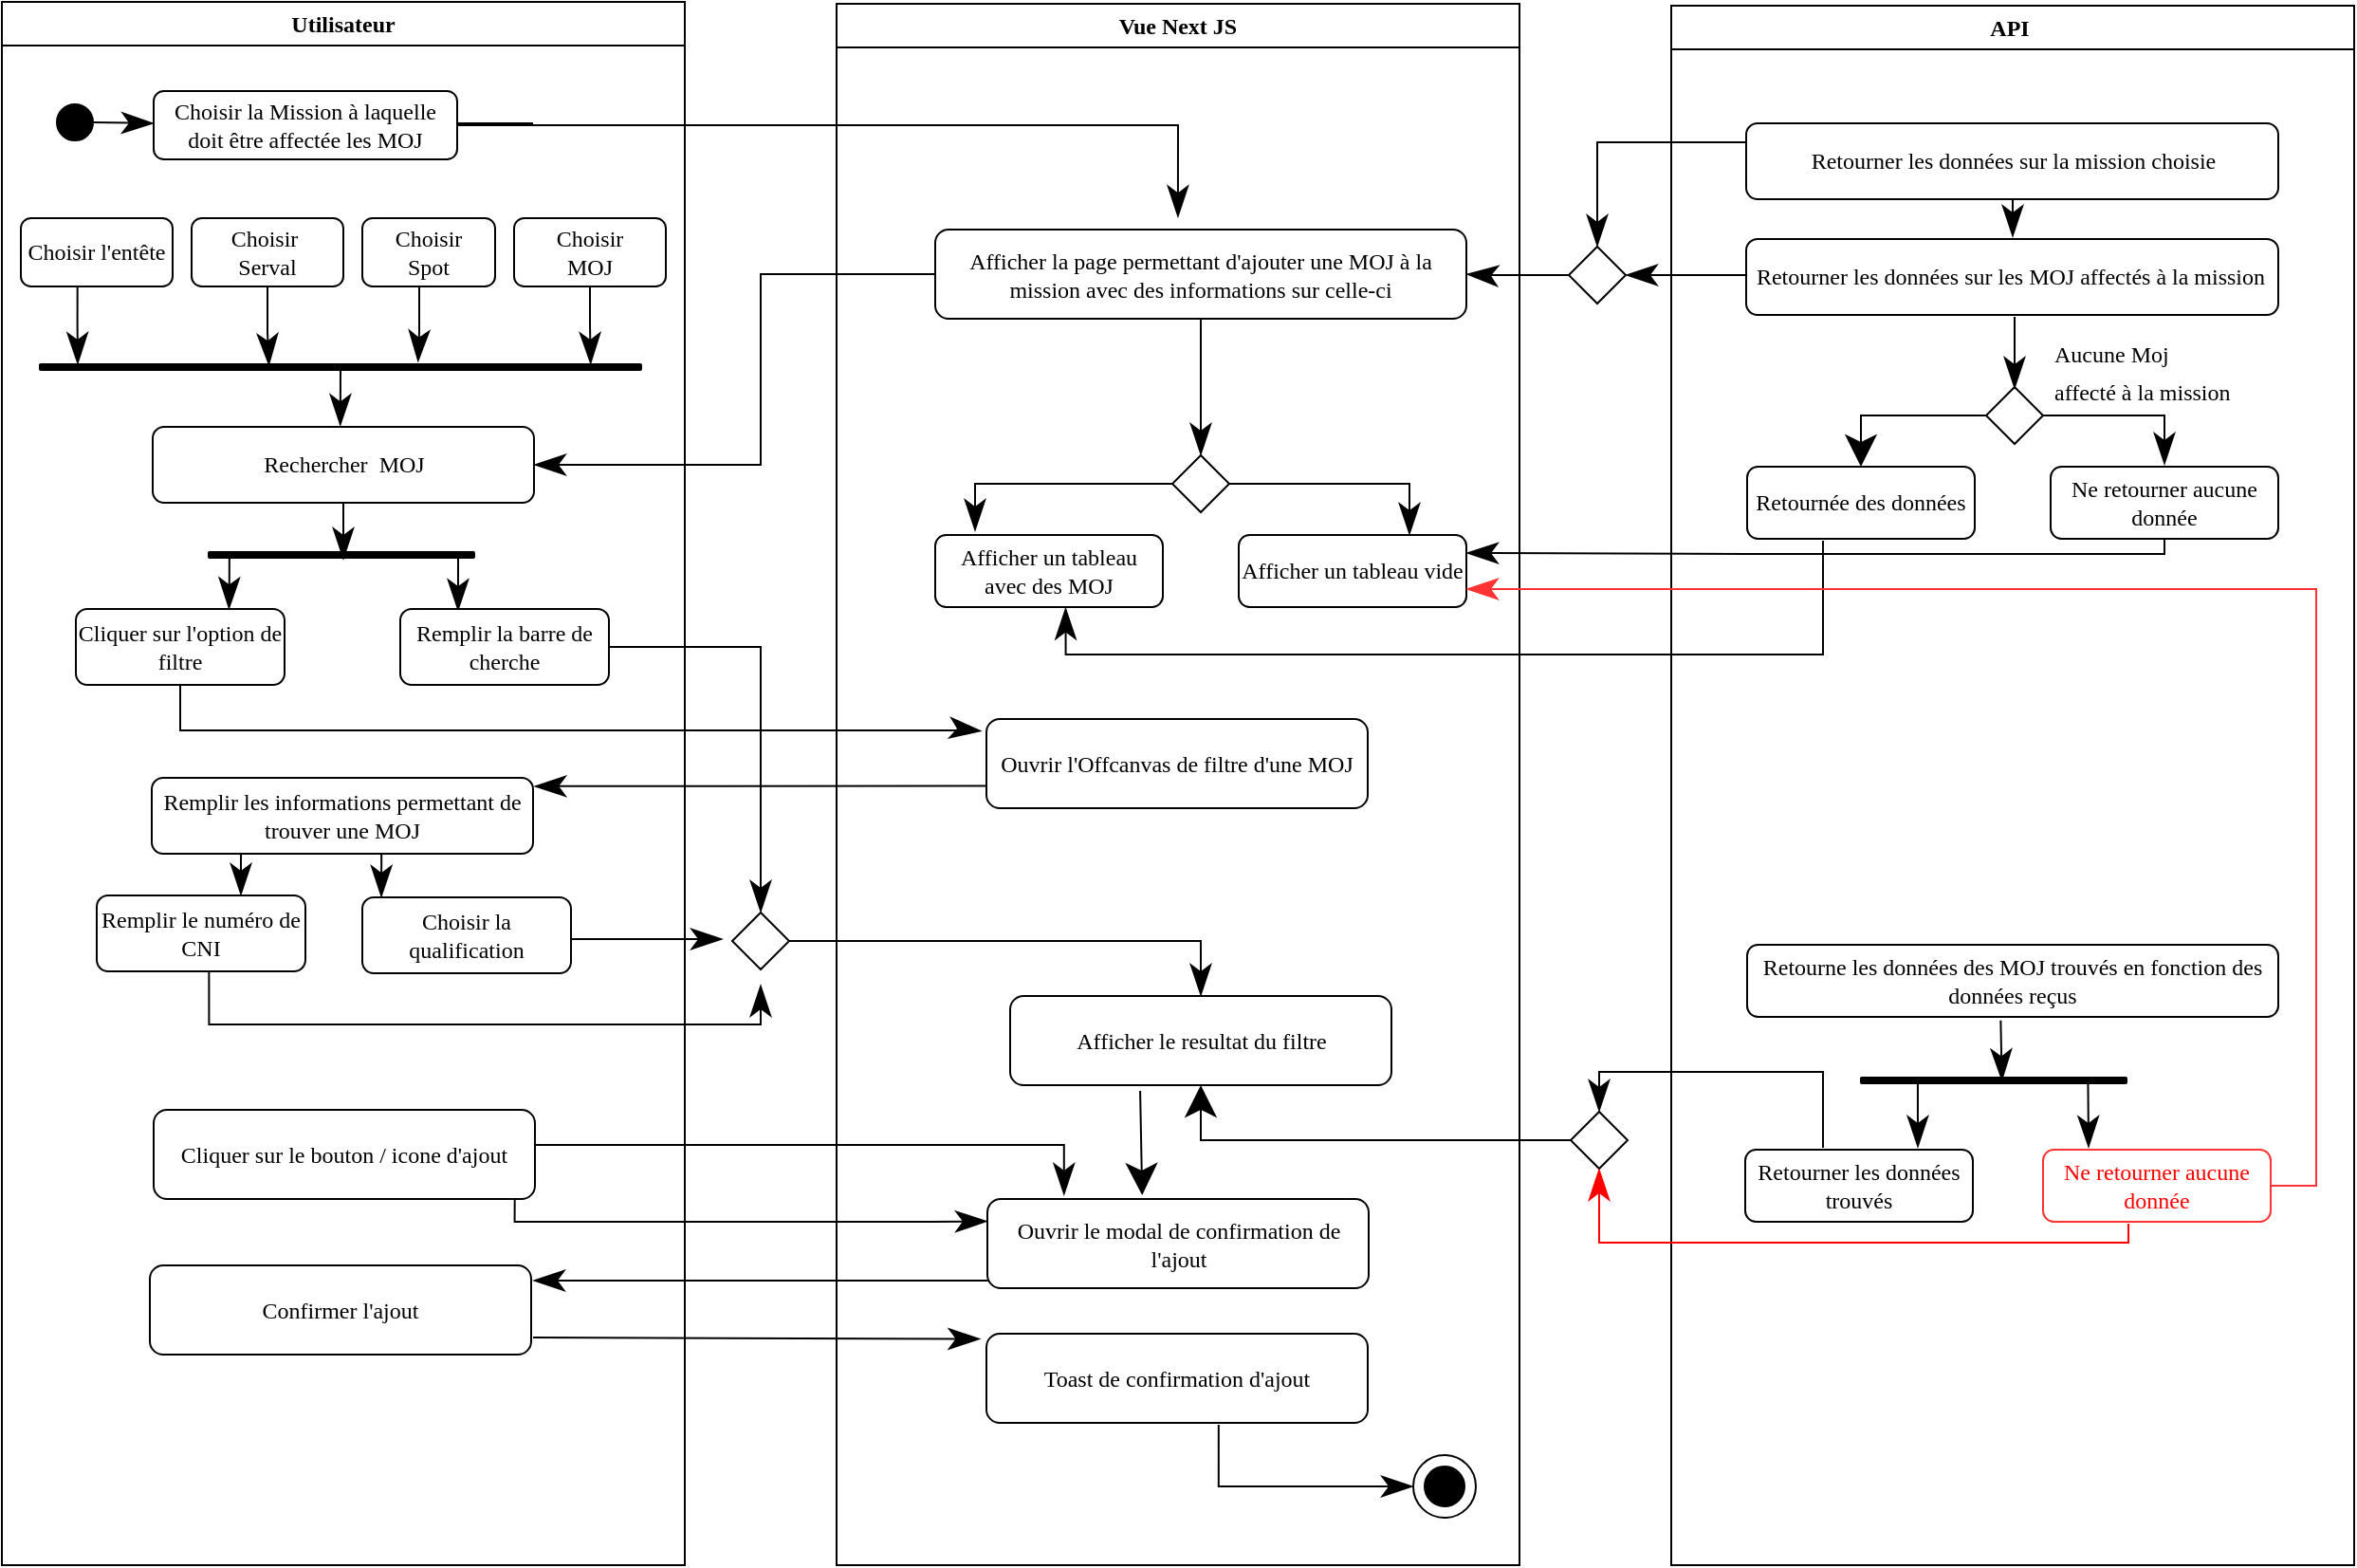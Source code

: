 <mxfile version="24.6.4" type="github">
  <diagram name="Page-1" id="avv3zr6gYFJ-e1_Ntfxp">
    <mxGraphModel dx="1972" dy="1272" grid="1" gridSize="10" guides="1" tooltips="1" connect="1" arrows="1" fold="1" page="0" pageScale="1" pageWidth="1654" pageHeight="1169" math="0" shadow="0">
      <root>
        <mxCell id="0" />
        <mxCell id="1" parent="0" />
        <mxCell id="WBxBChpMxb5zs4vPhDht-1" value="Utilisateur" style="swimlane;whiteSpace=wrap;html=1;fontFamily=Times New Roman;" vertex="1" parent="1">
          <mxGeometry x="-360" y="-184" width="360" height="824" as="geometry" />
        </mxCell>
        <mxCell id="WBxBChpMxb5zs4vPhDht-4" value="" style="ellipse;whiteSpace=wrap;html=1;aspect=fixed;fontFamily=Times New Roman;strokeColor=#000000;fillColor=#000000;" vertex="1" parent="WBxBChpMxb5zs4vPhDht-1">
          <mxGeometry x="29" y="54" width="19" height="19" as="geometry" />
        </mxCell>
        <mxCell id="WBxBChpMxb5zs4vPhDht-5" value="Choisir la Mission à laquelle doit être affectée les MOJ" style="rounded=1;whiteSpace=wrap;html=1;fontFamily=Times New Roman;" vertex="1" parent="WBxBChpMxb5zs4vPhDht-1">
          <mxGeometry x="80" y="47" width="160" height="36" as="geometry" />
        </mxCell>
        <mxCell id="WBxBChpMxb5zs4vPhDht-6" value="" style="endArrow=classicThin;html=1;rounded=0;fontFamily=Times New Roman;fontSize=16;startSize=14;endSize=14;sourcePerimeterSpacing=8;targetPerimeterSpacing=8;curved=1;exitX=1;exitY=0.5;exitDx=0;exitDy=0;endFill=1;" edge="1" parent="WBxBChpMxb5zs4vPhDht-1" source="WBxBChpMxb5zs4vPhDht-4">
          <mxGeometry width="50" height="50" relative="1" as="geometry">
            <mxPoint x="380" y="184" as="sourcePoint" />
            <mxPoint x="80" y="64" as="targetPoint" />
          </mxGeometry>
        </mxCell>
        <mxCell id="WBxBChpMxb5zs4vPhDht-24" value="Rechercher &lt;span style=&quot;background-color: initial;&quot;&gt;&amp;nbsp;MOJ&lt;/span&gt;" style="rounded=1;whiteSpace=wrap;html=1;fontFamily=Times New Roman;" vertex="1" parent="WBxBChpMxb5zs4vPhDht-1">
          <mxGeometry x="79.5" y="224" width="201" height="40" as="geometry" />
        </mxCell>
        <mxCell id="WBxBChpMxb5zs4vPhDht-25" value="Remplir le numéro de CNI" style="rounded=1;whiteSpace=wrap;html=1;fontFamily=Times New Roman;" vertex="1" parent="WBxBChpMxb5zs4vPhDht-1">
          <mxGeometry x="50" y="471" width="110" height="40" as="geometry" />
        </mxCell>
        <mxCell id="WBxBChpMxb5zs4vPhDht-26" value="Choisir la qualification" style="rounded=1;whiteSpace=wrap;html=1;fontFamily=Times New Roman;" vertex="1" parent="WBxBChpMxb5zs4vPhDht-1">
          <mxGeometry x="190" y="472" width="110" height="40" as="geometry" />
        </mxCell>
        <mxCell id="WBxBChpMxb5zs4vPhDht-27" value="" style="rounded=1;whiteSpace=wrap;html=1;fontFamily=Times New Roman;fillColor=#000000;" vertex="1" parent="WBxBChpMxb5zs4vPhDht-1">
          <mxGeometry x="109" y="290" width="140" height="3" as="geometry" />
        </mxCell>
        <mxCell id="WBxBChpMxb5zs4vPhDht-28" value="" style="endArrow=classicThin;html=1;rounded=0;fontFamily=Times New Roman;fontSize=16;startSize=14;endSize=14;sourcePerimeterSpacing=8;targetPerimeterSpacing=8;endFill=1;edgeStyle=orthogonalEdgeStyle;exitX=0.171;exitY=1.086;exitDx=0;exitDy=0;exitPerimeter=0;" edge="1" parent="WBxBChpMxb5zs4vPhDht-1">
          <mxGeometry width="50" height="50" relative="1" as="geometry">
            <mxPoint x="126.02" y="448.516" as="sourcePoint" />
            <mxPoint x="126" y="471" as="targetPoint" />
            <Array as="points" />
          </mxGeometry>
        </mxCell>
        <mxCell id="WBxBChpMxb5zs4vPhDht-29" value="" style="endArrow=classicThin;html=1;rounded=0;fontFamily=Times New Roman;fontSize=16;startSize=14;endSize=14;sourcePerimeterSpacing=8;targetPerimeterSpacing=8;endFill=1;edgeStyle=orthogonalEdgeStyle;exitX=0.5;exitY=1;exitDx=0;exitDy=0;" edge="1" parent="WBxBChpMxb5zs4vPhDht-1">
          <mxGeometry width="50" height="50" relative="1" as="geometry">
            <mxPoint x="220" y="264.0" as="sourcePoint" />
            <mxPoint x="180" y="294" as="targetPoint" />
            <Array as="points">
              <mxPoint x="180" y="266" />
              <mxPoint x="180" y="266" />
            </Array>
          </mxGeometry>
        </mxCell>
        <mxCell id="WBxBChpMxb5zs4vPhDht-30" value="" style="endArrow=classicThin;html=1;rounded=0;fontFamily=Times New Roman;fontSize=16;startSize=14;endSize=14;sourcePerimeterSpacing=8;targetPerimeterSpacing=8;endFill=1;edgeStyle=orthogonalEdgeStyle;exitX=0.838;exitY=1.032;exitDx=0;exitDy=0;exitPerimeter=0;" edge="1" parent="WBxBChpMxb5zs4vPhDht-1">
          <mxGeometry width="50" height="50" relative="1" as="geometry">
            <mxPoint x="200.06" y="449.192" as="sourcePoint" />
            <mxPoint x="200" y="472" as="targetPoint" />
            <Array as="points">
              <mxPoint x="200" y="452" />
            </Array>
          </mxGeometry>
        </mxCell>
        <mxCell id="WBxBChpMxb5zs4vPhDht-34" value="" style="endArrow=classicThin;html=1;rounded=0;fontFamily=Times New Roman;fontSize=16;startSize=14;endSize=14;sourcePerimeterSpacing=8;targetPerimeterSpacing=8;endFill=1;edgeStyle=orthogonalEdgeStyle;entryX=0.734;entryY=0.004;entryDx=0;entryDy=0;entryPerimeter=0;exitX=0.078;exitY=0.83;exitDx=0;exitDy=0;exitPerimeter=0;" edge="1" parent="WBxBChpMxb5zs4vPhDht-1" source="WBxBChpMxb5zs4vPhDht-27" target="WBxBChpMxb5zs4vPhDht-37">
          <mxGeometry width="50" height="50" relative="1" as="geometry">
            <mxPoint x="120" y="294" as="sourcePoint" />
            <mxPoint x="80" y="320" as="targetPoint" />
            <Array as="points">
              <mxPoint x="120" y="304" />
              <mxPoint x="120" y="304" />
            </Array>
          </mxGeometry>
        </mxCell>
        <mxCell id="WBxBChpMxb5zs4vPhDht-35" value="" style="endArrow=classicThin;html=1;rounded=0;fontFamily=Times New Roman;fontSize=16;startSize=14;endSize=14;sourcePerimeterSpacing=8;targetPerimeterSpacing=8;endFill=1;edgeStyle=orthogonalEdgeStyle;exitX=0.939;exitY=0.5;exitDx=0;exitDy=0;exitPerimeter=0;entryX=0.277;entryY=0.027;entryDx=0;entryDy=0;entryPerimeter=0;" edge="1" parent="WBxBChpMxb5zs4vPhDht-1" source="WBxBChpMxb5zs4vPhDht-27" target="WBxBChpMxb5zs4vPhDht-38">
          <mxGeometry width="50" height="50" relative="1" as="geometry">
            <mxPoint x="199.52" y="299.996" as="sourcePoint" />
            <mxPoint x="200" y="320" as="targetPoint" />
            <Array as="points">
              <mxPoint x="240" y="294" />
              <mxPoint x="240" y="294" />
            </Array>
          </mxGeometry>
        </mxCell>
        <mxCell id="WBxBChpMxb5zs4vPhDht-37" value="Cliquer sur l&#39;option de filtre" style="rounded=1;whiteSpace=wrap;html=1;fontFamily=Times New Roman;" vertex="1" parent="WBxBChpMxb5zs4vPhDht-1">
          <mxGeometry x="39" y="320" width="110" height="40" as="geometry" />
        </mxCell>
        <mxCell id="WBxBChpMxb5zs4vPhDht-38" value="Remplir la barre de cherche" style="rounded=1;whiteSpace=wrap;html=1;fontFamily=Times New Roman;" vertex="1" parent="WBxBChpMxb5zs4vPhDht-1">
          <mxGeometry x="210" y="320" width="110" height="40" as="geometry" />
        </mxCell>
        <mxCell id="WBxBChpMxb5zs4vPhDht-86" value="Choisir l&#39;entête" style="rounded=1;whiteSpace=wrap;html=1;fontFamily=Times New Roman;" vertex="1" parent="WBxBChpMxb5zs4vPhDht-1">
          <mxGeometry x="10" y="114" width="80" height="36" as="geometry" />
        </mxCell>
        <mxCell id="WBxBChpMxb5zs4vPhDht-87" value="Choisir&amp;nbsp;&lt;div&gt;Serval&lt;/div&gt;" style="rounded=1;whiteSpace=wrap;html=1;fontFamily=Times New Roman;" vertex="1" parent="WBxBChpMxb5zs4vPhDht-1">
          <mxGeometry x="100" y="114" width="80" height="36" as="geometry" />
        </mxCell>
        <mxCell id="WBxBChpMxb5zs4vPhDht-88" value="Choisir&lt;div&gt;Spot&lt;/div&gt;" style="rounded=1;whiteSpace=wrap;html=1;fontFamily=Times New Roman;" vertex="1" parent="WBxBChpMxb5zs4vPhDht-1">
          <mxGeometry x="190" y="114" width="70" height="36" as="geometry" />
        </mxCell>
        <mxCell id="WBxBChpMxb5zs4vPhDht-89" value="Choisir&lt;div&gt;MOJ&lt;/div&gt;" style="rounded=1;whiteSpace=wrap;html=1;fontFamily=Times New Roman;" vertex="1" parent="WBxBChpMxb5zs4vPhDht-1">
          <mxGeometry x="270" y="114" width="80" height="36" as="geometry" />
        </mxCell>
        <mxCell id="WBxBChpMxb5zs4vPhDht-91" value="" style="endArrow=classicThin;html=1;rounded=0;fontFamily=Times New Roman;fontSize=16;startSize=14;endSize=14;sourcePerimeterSpacing=8;targetPerimeterSpacing=8;exitX=0.5;exitY=1;exitDx=0;exitDy=0;endFill=1;edgeStyle=orthogonalEdgeStyle;entryX=0.381;entryY=0.212;entryDx=0;entryDy=0;entryPerimeter=0;" edge="1" parent="WBxBChpMxb5zs4vPhDht-1" source="WBxBChpMxb5zs4vPhDht-87" target="WBxBChpMxb5zs4vPhDht-95">
          <mxGeometry width="50" height="50" relative="1" as="geometry">
            <mxPoint x="470" y="554" as="sourcePoint" />
            <mxPoint x="180" y="174" as="targetPoint" />
            <Array as="points">
              <mxPoint x="140" y="174" />
              <mxPoint x="141" y="174" />
            </Array>
          </mxGeometry>
        </mxCell>
        <mxCell id="WBxBChpMxb5zs4vPhDht-93" value="" style="endArrow=classicThin;html=1;rounded=0;fontFamily=Times New Roman;fontSize=16;startSize=14;endSize=14;sourcePerimeterSpacing=8;targetPerimeterSpacing=8;exitX=0.5;exitY=1;exitDx=0;exitDy=0;entryX=0.916;entryY=0.01;entryDx=0;entryDy=0;edgeStyle=orthogonalEdgeStyle;endFill=1;entryPerimeter=0;" edge="1" parent="WBxBChpMxb5zs4vPhDht-1" source="WBxBChpMxb5zs4vPhDht-89" target="WBxBChpMxb5zs4vPhDht-95">
          <mxGeometry width="50" height="50" relative="1" as="geometry">
            <mxPoint x="300" y="394" as="sourcePoint" />
            <mxPoint x="193" y="184.0" as="targetPoint" />
          </mxGeometry>
        </mxCell>
        <mxCell id="WBxBChpMxb5zs4vPhDht-94" value="" style="endArrow=classicThin;html=1;rounded=0;fontFamily=Times New Roman;fontSize=16;startSize=14;endSize=14;sourcePerimeterSpacing=8;targetPerimeterSpacing=8;exitX=0.373;exitY=0.985;exitDx=0;exitDy=0;exitPerimeter=0;entryX=0.063;entryY=0.01;entryDx=0;entryDy=0;edgeStyle=orthogonalEdgeStyle;endFill=1;entryPerimeter=0;" edge="1" parent="WBxBChpMxb5zs4vPhDht-1" source="WBxBChpMxb5zs4vPhDht-86" target="WBxBChpMxb5zs4vPhDht-95">
          <mxGeometry width="50" height="50" relative="1" as="geometry">
            <mxPoint x="300" y="394" as="sourcePoint" />
            <mxPoint x="177" y="184.0" as="targetPoint" />
          </mxGeometry>
        </mxCell>
        <mxCell id="WBxBChpMxb5zs4vPhDht-95" value="" style="rounded=1;whiteSpace=wrap;html=1;fontFamily=Times New Roman;fillColor=#000000;" vertex="1" parent="WBxBChpMxb5zs4vPhDht-1">
          <mxGeometry x="20" y="191" width="317" height="3" as="geometry" />
        </mxCell>
        <mxCell id="WBxBChpMxb5zs4vPhDht-92" value="" style="endArrow=classicThin;html=1;rounded=0;fontFamily=Times New Roman;fontSize=16;startSize=14;endSize=14;sourcePerimeterSpacing=8;targetPerimeterSpacing=8;exitX=0.5;exitY=1;exitDx=0;exitDy=0;endFill=1;edgeStyle=orthogonalEdgeStyle;entryX=0.629;entryY=-0.394;entryDx=0;entryDy=0;entryPerimeter=0;" edge="1" parent="WBxBChpMxb5zs4vPhDht-1" source="WBxBChpMxb5zs4vPhDht-88" target="WBxBChpMxb5zs4vPhDht-95">
          <mxGeometry width="50" height="50" relative="1" as="geometry">
            <mxPoint x="150" y="160" as="sourcePoint" />
            <mxPoint x="190" y="174" as="targetPoint" />
            <Array as="points">
              <mxPoint x="220" y="150" />
              <mxPoint x="220" y="174" />
              <mxPoint x="219" y="174" />
            </Array>
          </mxGeometry>
        </mxCell>
        <mxCell id="WBxBChpMxb5zs4vPhDht-97" value="" style="endArrow=classicThin;html=1;rounded=0;fontFamily=Times New Roman;fontSize=16;startSize=14;endSize=14;sourcePerimeterSpacing=8;targetPerimeterSpacing=8;curved=1;exitX=0.5;exitY=1;exitDx=0;exitDy=0;endFill=1;entryX=0.492;entryY=-0.01;entryDx=0;entryDy=0;entryPerimeter=0;" edge="1" parent="WBxBChpMxb5zs4vPhDht-1" source="WBxBChpMxb5zs4vPhDht-95" target="WBxBChpMxb5zs4vPhDht-24">
          <mxGeometry width="50" height="50" relative="1" as="geometry">
            <mxPoint x="280" y="234" as="sourcePoint" />
            <mxPoint x="180" y="224" as="targetPoint" />
          </mxGeometry>
        </mxCell>
        <mxCell id="WBxBChpMxb5zs4vPhDht-121" value="Cliquer sur le bouton / icone d&#39;ajout" style="rounded=1;whiteSpace=wrap;html=1;fontFamily=Times New Roman;" vertex="1" parent="WBxBChpMxb5zs4vPhDht-1">
          <mxGeometry x="80" y="584" width="201" height="47" as="geometry" />
        </mxCell>
        <mxCell id="WBxBChpMxb5zs4vPhDht-124" value="Confirmer l&#39;ajout" style="rounded=1;whiteSpace=wrap;html=1;fontFamily=Times New Roman;" vertex="1" parent="WBxBChpMxb5zs4vPhDht-1">
          <mxGeometry x="78" y="666" width="201" height="47" as="geometry" />
        </mxCell>
        <mxCell id="WBxBChpMxb5zs4vPhDht-2" value="Vue Next JS" style="swimlane;whiteSpace=wrap;html=1;fontFamily=Times New Roman;" vertex="1" parent="1">
          <mxGeometry x="80" y="-183" width="360" height="823" as="geometry" />
        </mxCell>
        <mxCell id="WBxBChpMxb5zs4vPhDht-18" value="Afficher la page permettant d&#39;ajouter une MOJ à la mission avec des informations sur celle-ci" style="rounded=1;whiteSpace=wrap;html=1;fontFamily=Times New Roman;" vertex="1" parent="WBxBChpMxb5zs4vPhDht-2">
          <mxGeometry x="52" y="119" width="280" height="47" as="geometry" />
        </mxCell>
        <mxCell id="WBxBChpMxb5zs4vPhDht-32" value="Ouvrir l&#39;Offcanvas de filtre d&#39;une MOJ" style="rounded=1;whiteSpace=wrap;html=1;fontFamily=Times New Roman;" vertex="1" parent="WBxBChpMxb5zs4vPhDht-2">
          <mxGeometry x="79" y="377" width="201" height="47" as="geometry" />
        </mxCell>
        <mxCell id="WBxBChpMxb5zs4vPhDht-58" value="Afficher un tableau avec des MOJ" style="rounded=1;whiteSpace=wrap;html=1;fontFamily=Times New Roman;" vertex="1" parent="WBxBChpMxb5zs4vPhDht-2">
          <mxGeometry x="52" y="280" width="120" height="38" as="geometry" />
        </mxCell>
        <mxCell id="WBxBChpMxb5zs4vPhDht-59" value="Afficher un tableau vide" style="rounded=1;whiteSpace=wrap;html=1;fontFamily=Times New Roman;" vertex="1" parent="WBxBChpMxb5zs4vPhDht-2">
          <mxGeometry x="212" y="280" width="120" height="38" as="geometry" />
        </mxCell>
        <mxCell id="WBxBChpMxb5zs4vPhDht-61" value="" style="rhombus;whiteSpace=wrap;html=1;fontFamily=Times New Roman;" vertex="1" parent="WBxBChpMxb5zs4vPhDht-2">
          <mxGeometry x="177" y="238" width="30" height="30" as="geometry" />
        </mxCell>
        <mxCell id="WBxBChpMxb5zs4vPhDht-63" value="" style="endArrow=classicThin;html=1;rounded=0;fontFamily=Times New Roman;fontSize=16;startSize=14;endSize=14;sourcePerimeterSpacing=8;targetPerimeterSpacing=8;endFill=1;edgeStyle=orthogonalEdgeStyle;exitX=0.5;exitY=1;exitDx=0;exitDy=0;entryX=0.5;entryY=0;entryDx=0;entryDy=0;" edge="1" parent="WBxBChpMxb5zs4vPhDht-2" source="WBxBChpMxb5zs4vPhDht-18" target="WBxBChpMxb5zs4vPhDht-61">
          <mxGeometry width="50" height="50" relative="1" as="geometry">
            <mxPoint x="152" y="212" as="sourcePoint" />
            <mxPoint x="193" y="233" as="targetPoint" />
            <Array as="points" />
          </mxGeometry>
        </mxCell>
        <mxCell id="WBxBChpMxb5zs4vPhDht-62" value="" style="endArrow=classicThin;html=1;rounded=0;fontFamily=Times New Roman;fontSize=16;startSize=14;endSize=14;sourcePerimeterSpacing=8;targetPerimeterSpacing=8;exitX=1;exitY=0.5;exitDx=0;exitDy=0;entryX=0.75;entryY=0;entryDx=0;entryDy=0;edgeStyle=orthogonalEdgeStyle;endFill=1;" edge="1" parent="WBxBChpMxb5zs4vPhDht-2" source="WBxBChpMxb5zs4vPhDht-61" target="WBxBChpMxb5zs4vPhDht-59">
          <mxGeometry width="50" height="50" relative="1" as="geometry">
            <mxPoint x="21" y="682" as="sourcePoint" />
            <mxPoint x="71" y="632" as="targetPoint" />
          </mxGeometry>
        </mxCell>
        <mxCell id="WBxBChpMxb5zs4vPhDht-64" value="" style="endArrow=classicThin;html=1;rounded=0;fontFamily=Times New Roman;fontSize=16;startSize=14;endSize=14;sourcePerimeterSpacing=8;targetPerimeterSpacing=8;exitX=0;exitY=0.5;exitDx=0;exitDy=0;entryX=0.175;entryY=-0.053;entryDx=0;entryDy=0;entryPerimeter=0;edgeStyle=orthogonalEdgeStyle;endFill=1;" edge="1" parent="WBxBChpMxb5zs4vPhDht-2" source="WBxBChpMxb5zs4vPhDht-61" target="WBxBChpMxb5zs4vPhDht-58">
          <mxGeometry width="50" height="50" relative="1" as="geometry">
            <mxPoint x="-299" y="612" as="sourcePoint" />
            <mxPoint x="-249" y="562" as="targetPoint" />
          </mxGeometry>
        </mxCell>
        <mxCell id="WBxBChpMxb5zs4vPhDht-65" value="Afficher le resultat du filtre" style="rounded=1;whiteSpace=wrap;html=1;fontFamily=Times New Roman;" vertex="1" parent="WBxBChpMxb5zs4vPhDht-2">
          <mxGeometry x="91.5" y="523" width="201" height="47" as="geometry" />
        </mxCell>
        <mxCell id="WBxBChpMxb5zs4vPhDht-120" value="" style="endArrow=classic;html=1;rounded=0;fontFamily=Times New Roman;fontSize=16;startSize=14;endSize=14;sourcePerimeterSpacing=8;targetPerimeterSpacing=8;curved=1;exitX=0.341;exitY=1.064;exitDx=0;exitDy=0;exitPerimeter=0;entryX=0.406;entryY=-0.043;entryDx=0;entryDy=0;entryPerimeter=0;" edge="1" parent="WBxBChpMxb5zs4vPhDht-2" source="WBxBChpMxb5zs4vPhDht-65" target="WBxBChpMxb5zs4vPhDht-122">
          <mxGeometry width="50" height="50" relative="1" as="geometry">
            <mxPoint x="140" y="623" as="sourcePoint" />
            <mxPoint x="190" y="573" as="targetPoint" />
          </mxGeometry>
        </mxCell>
        <mxCell id="WBxBChpMxb5zs4vPhDht-122" value="Ouvrir le modal de confirmation de l&#39;ajout" style="rounded=1;whiteSpace=wrap;html=1;fontFamily=Times New Roman;" vertex="1" parent="WBxBChpMxb5zs4vPhDht-2">
          <mxGeometry x="79.5" y="630" width="201" height="47" as="geometry" />
        </mxCell>
        <mxCell id="WBxBChpMxb5zs4vPhDht-127" value="Toast de confirmation d&#39;ajout" style="rounded=1;whiteSpace=wrap;html=1;fontFamily=Times New Roman;" vertex="1" parent="WBxBChpMxb5zs4vPhDht-2">
          <mxGeometry x="79" y="701" width="201" height="47" as="geometry" />
        </mxCell>
        <mxCell id="WBxBChpMxb5zs4vPhDht-118" value="" style="ellipse;whiteSpace=wrap;html=1;aspect=fixed;fontFamily=Times New Roman;fillColor=none;" vertex="1" parent="WBxBChpMxb5zs4vPhDht-2">
          <mxGeometry x="304" y="765" width="33" height="33" as="geometry" />
        </mxCell>
        <mxCell id="WBxBChpMxb5zs4vPhDht-119" value="" style="ellipse;whiteSpace=wrap;html=1;fontFamily=Times New Roman;fillColor=#000000;" vertex="1" parent="WBxBChpMxb5zs4vPhDht-2">
          <mxGeometry x="310" y="771" width="21" height="21" as="geometry" />
        </mxCell>
        <mxCell id="WBxBChpMxb5zs4vPhDht-128" value="" style="endArrow=classicThin;html=1;rounded=0;fontFamily=Times New Roman;fontSize=16;startSize=14;endSize=14;sourcePerimeterSpacing=8;targetPerimeterSpacing=8;exitX=0.609;exitY=1.021;exitDx=0;exitDy=0;entryX=0;entryY=0.5;entryDx=0;entryDy=0;edgeStyle=orthogonalEdgeStyle;exitPerimeter=0;endFill=1;" edge="1" parent="WBxBChpMxb5zs4vPhDht-2" source="WBxBChpMxb5zs4vPhDht-127" target="WBxBChpMxb5zs4vPhDht-118">
          <mxGeometry width="50" height="50" relative="1" as="geometry">
            <mxPoint x="30" y="503" as="sourcePoint" />
            <mxPoint x="80" y="453" as="targetPoint" />
          </mxGeometry>
        </mxCell>
        <mxCell id="WBxBChpMxb5zs4vPhDht-3" value="API&amp;nbsp;" style="swimlane;whiteSpace=wrap;html=1;fontFamily=Times New Roman;gradientColor=none;" vertex="1" parent="1">
          <mxGeometry x="520" y="-182" width="360" height="822" as="geometry" />
        </mxCell>
        <mxCell id="WBxBChpMxb5zs4vPhDht-10" value="Retourner les données sur la mission choisie" style="rounded=1;whiteSpace=wrap;html=1;fontFamily=Times New Roman;" vertex="1" parent="WBxBChpMxb5zs4vPhDht-3">
          <mxGeometry x="39.5" y="62" width="280.5" height="40" as="geometry" />
        </mxCell>
        <mxCell id="WBxBChpMxb5zs4vPhDht-11" value="Retourner les données sur les MOJ affectés à la mission&amp;nbsp;" style="rounded=1;whiteSpace=wrap;html=1;fontFamily=Times New Roman;" vertex="1" parent="WBxBChpMxb5zs4vPhDht-3">
          <mxGeometry x="39.5" y="123" width="280.5" height="40" as="geometry" />
        </mxCell>
        <mxCell id="WBxBChpMxb5zs4vPhDht-49" value="Retourne les données des MOJ trouvés en fonction des données reçus" style="rounded=1;whiteSpace=wrap;html=1;fontFamily=Times New Roman;" vertex="1" parent="WBxBChpMxb5zs4vPhDht-3">
          <mxGeometry x="40" y="495" width="280" height="38" as="geometry" />
        </mxCell>
        <mxCell id="WBxBChpMxb5zs4vPhDht-50" value="&lt;font color=&quot;#ff0000&quot;&gt;Ne retourner aucune donnée&lt;/font&gt;" style="rounded=1;whiteSpace=wrap;html=1;fontFamily=Times New Roman;strokeColor=#FF3333;" vertex="1" parent="WBxBChpMxb5zs4vPhDht-3">
          <mxGeometry x="196" y="603" width="120" height="38" as="geometry" />
        </mxCell>
        <mxCell id="WBxBChpMxb5zs4vPhDht-52" value="" style="rhombus;whiteSpace=wrap;html=1;fontFamily=Times New Roman;" vertex="1" parent="WBxBChpMxb5zs4vPhDht-3">
          <mxGeometry x="166" y="201" width="30" height="30" as="geometry" />
        </mxCell>
        <mxCell id="WBxBChpMxb5zs4vPhDht-54" value="Retournée des données" style="rounded=1;whiteSpace=wrap;html=1;fontFamily=Times New Roman;" vertex="1" parent="WBxBChpMxb5zs4vPhDht-3">
          <mxGeometry x="40" y="243" width="120" height="38" as="geometry" />
        </mxCell>
        <mxCell id="WBxBChpMxb5zs4vPhDht-55" value="" style="endArrow=classicThin;html=1;rounded=0;fontFamily=Times New Roman;fontSize=16;startSize=14;endSize=14;sourcePerimeterSpacing=8;targetPerimeterSpacing=8;edgeStyle=orthogonalEdgeStyle;exitX=1;exitY=0.5;exitDx=0;exitDy=0;endFill=1;strokeColor=default;" edge="1" parent="WBxBChpMxb5zs4vPhDht-3" source="WBxBChpMxb5zs4vPhDht-52">
          <mxGeometry width="50" height="50" relative="1" as="geometry">
            <mxPoint x="156" y="202" as="sourcePoint" />
            <mxPoint x="260" y="242" as="targetPoint" />
            <Array as="points">
              <mxPoint x="260" y="216" />
            </Array>
          </mxGeometry>
        </mxCell>
        <mxCell id="WBxBChpMxb5zs4vPhDht-132" value="&lt;font style=&quot;font-size: 12px;&quot;&gt;Aucune Moj&amp;nbsp;&lt;/font&gt;&lt;div style=&quot;&quot;&gt;&lt;font style=&quot;font-size: 12px;&quot;&gt;affecté à la mission&lt;/font&gt;&lt;/div&gt;" style="edgeLabel;html=1;align=left;verticalAlign=middle;resizable=0;points=[];fontSize=16;fontFamily=Times New Roman;labelBackgroundColor=none;" vertex="1" connectable="0" parent="WBxBChpMxb5zs4vPhDht-55">
          <mxGeometry x="-0.178" y="-1" relative="1" as="geometry">
            <mxPoint x="-33" y="-25" as="offset" />
          </mxGeometry>
        </mxCell>
        <mxCell id="WBxBChpMxb5zs4vPhDht-68" value="Retourner les données trouvés" style="rounded=1;whiteSpace=wrap;html=1;fontFamily=Times New Roman;" vertex="1" parent="WBxBChpMxb5zs4vPhDht-3">
          <mxGeometry x="39" y="603" width="120" height="38" as="geometry" />
        </mxCell>
        <mxCell id="WBxBChpMxb5zs4vPhDht-69" value="Ne retourner aucune donnée" style="rounded=1;whiteSpace=wrap;html=1;fontFamily=Times New Roman;strokeColor=#000000;" vertex="1" parent="WBxBChpMxb5zs4vPhDht-3">
          <mxGeometry x="200" y="243" width="120" height="38" as="geometry" />
        </mxCell>
        <mxCell id="WBxBChpMxb5zs4vPhDht-56" value="" style="endArrow=classic;html=1;rounded=0;fontFamily=Times New Roman;fontSize=16;startSize=14;endSize=14;sourcePerimeterSpacing=8;targetPerimeterSpacing=8;exitX=0;exitY=0.5;exitDx=0;exitDy=0;edgeStyle=orthogonalEdgeStyle;entryX=0.5;entryY=0;entryDx=0;entryDy=0;" edge="1" parent="WBxBChpMxb5zs4vPhDht-3" source="WBxBChpMxb5zs4vPhDht-52" target="WBxBChpMxb5zs4vPhDht-54">
          <mxGeometry width="50" height="50" relative="1" as="geometry">
            <mxPoint x="-30" y="352" as="sourcePoint" />
            <mxPoint x="100" y="252" as="targetPoint" />
          </mxGeometry>
        </mxCell>
        <mxCell id="WBxBChpMxb5zs4vPhDht-111" value="" style="rounded=1;whiteSpace=wrap;html=1;fontFamily=Times New Roman;fillColor=#000000;" vertex="1" parent="WBxBChpMxb5zs4vPhDht-3">
          <mxGeometry x="100" y="565" width="140" height="3" as="geometry" />
        </mxCell>
        <mxCell id="WBxBChpMxb5zs4vPhDht-108" value="" style="endArrow=classicThin;html=1;rounded=0;fontFamily=Times New Roman;fontSize=16;startSize=14;endSize=14;sourcePerimeterSpacing=8;targetPerimeterSpacing=8;curved=1;exitX=0.281;exitY=1.05;exitDx=0;exitDy=0;exitPerimeter=0;entryX=0.138;entryY=0.58;entryDx=0;entryDy=0;entryPerimeter=0;endFill=1;" edge="1" parent="WBxBChpMxb5zs4vPhDht-3">
          <mxGeometry width="50" height="50" relative="1" as="geometry">
            <mxPoint x="173.68" y="534.9" as="sourcePoint" />
            <mxPoint x="174.32" y="566.74" as="targetPoint" />
          </mxGeometry>
        </mxCell>
        <mxCell id="WBxBChpMxb5zs4vPhDht-109" value="" style="endArrow=classicThin;html=1;rounded=0;fontFamily=Times New Roman;fontSize=16;startSize=14;endSize=14;sourcePerimeterSpacing=8;targetPerimeterSpacing=8;curved=1;exitX=0.214;exitY=0.487;exitDx=0;exitDy=0;exitPerimeter=0;endFill=1;" edge="1" parent="WBxBChpMxb5zs4vPhDht-3" source="WBxBChpMxb5zs4vPhDht-111">
          <mxGeometry width="50" height="50" relative="1" as="geometry">
            <mxPoint x="-50" y="642" as="sourcePoint" />
            <mxPoint x="130" y="602" as="targetPoint" />
          </mxGeometry>
        </mxCell>
        <mxCell id="WBxBChpMxb5zs4vPhDht-114" value="" style="endArrow=classicThin;html=1;rounded=0;fontFamily=Times New Roman;fontSize=16;startSize=14;endSize=14;sourcePerimeterSpacing=8;targetPerimeterSpacing=8;curved=1;exitX=0.855;exitY=0.5;exitDx=0;exitDy=0;exitPerimeter=0;endFill=1;" edge="1" parent="WBxBChpMxb5zs4vPhDht-3" source="WBxBChpMxb5zs4vPhDht-111">
          <mxGeometry width="50" height="50" relative="1" as="geometry">
            <mxPoint x="140" y="576" as="sourcePoint" />
            <mxPoint x="220" y="602" as="targetPoint" />
          </mxGeometry>
        </mxCell>
        <mxCell id="WBxBChpMxb5zs4vPhDht-9" value="" style="endArrow=classicThin;html=1;rounded=0;fontFamily=Times New Roman;fontSize=16;startSize=14;endSize=14;sourcePerimeterSpacing=8;targetPerimeterSpacing=8;exitX=1;exitY=0.5;exitDx=0;exitDy=0;endFill=1;edgeStyle=orthogonalEdgeStyle;entryX=0.457;entryY=-0.136;entryDx=0;entryDy=0;entryPerimeter=0;" edge="1" parent="1" target="WBxBChpMxb5zs4vPhDht-18">
          <mxGeometry width="50" height="50" relative="1" as="geometry">
            <mxPoint x="-80" y="-120" as="sourcePoint" />
            <mxPoint x="260" y="-30" as="targetPoint" />
            <Array as="points">
              <mxPoint x="-120" y="-120" />
              <mxPoint x="260" y="-119" />
            </Array>
          </mxGeometry>
        </mxCell>
        <mxCell id="WBxBChpMxb5zs4vPhDht-12" value="" style="endArrow=classicThin;html=1;rounded=0;fontFamily=Times New Roman;fontSize=16;startSize=14;endSize=14;sourcePerimeterSpacing=8;targetPerimeterSpacing=8;curved=1;endFill=1;" edge="1" parent="1">
          <mxGeometry width="50" height="50" relative="1" as="geometry">
            <mxPoint x="700" y="-80" as="sourcePoint" />
            <mxPoint x="700" y="-60" as="targetPoint" />
          </mxGeometry>
        </mxCell>
        <mxCell id="WBxBChpMxb5zs4vPhDht-15" value="" style="rhombus;whiteSpace=wrap;html=1;fontFamily=Times New Roman;" vertex="1" parent="1">
          <mxGeometry x="466" y="-55" width="30" height="30" as="geometry" />
        </mxCell>
        <mxCell id="WBxBChpMxb5zs4vPhDht-16" value="" style="endArrow=classicThin;html=1;rounded=0;fontFamily=Times New Roman;fontSize=16;startSize=14;endSize=14;sourcePerimeterSpacing=8;targetPerimeterSpacing=8;endFill=1;edgeStyle=orthogonalEdgeStyle;exitX=0.002;exitY=0.475;exitDx=0;exitDy=0;exitPerimeter=0;" edge="1" parent="1" source="WBxBChpMxb5zs4vPhDht-11">
          <mxGeometry width="50" height="50" relative="1" as="geometry">
            <mxPoint x="636" y="-19.0" as="sourcePoint" />
            <mxPoint x="496" y="-40" as="targetPoint" />
            <Array as="points" />
          </mxGeometry>
        </mxCell>
        <mxCell id="WBxBChpMxb5zs4vPhDht-19" value="" style="endArrow=classicThin;html=1;rounded=0;fontFamily=Times New Roman;fontSize=16;startSize=14;endSize=14;sourcePerimeterSpacing=8;targetPerimeterSpacing=8;endFill=1;edgeStyle=orthogonalEdgeStyle;exitX=0;exitY=0.5;exitDx=0;exitDy=0;entryX=1;entryY=0.5;entryDx=0;entryDy=0;" edge="1" parent="1" source="WBxBChpMxb5zs4vPhDht-15" target="WBxBChpMxb5zs4vPhDht-18">
          <mxGeometry width="50" height="50" relative="1" as="geometry">
            <mxPoint x="620" y="13" as="sourcePoint" />
            <mxPoint x="420" as="targetPoint" />
            <Array as="points">
              <mxPoint x="420" y="-40" />
            </Array>
          </mxGeometry>
        </mxCell>
        <mxCell id="WBxBChpMxb5zs4vPhDht-33" value="Remplir les informations permettant de trouver une MOJ" style="rounded=1;whiteSpace=wrap;html=1;fontFamily=Times New Roman;" vertex="1" parent="1">
          <mxGeometry x="-281" y="225" width="201" height="40" as="geometry" />
        </mxCell>
        <mxCell id="WBxBChpMxb5zs4vPhDht-40" value="" style="endArrow=classicThin;html=1;rounded=0;fontFamily=Times New Roman;fontSize=16;startSize=14;endSize=14;sourcePerimeterSpacing=8;targetPerimeterSpacing=8;endFill=1;edgeStyle=orthogonalEdgeStyle;exitX=1;exitY=0.5;exitDx=0;exitDy=0;" edge="1" parent="1">
          <mxGeometry width="50" height="50" relative="1" as="geometry">
            <mxPoint x="-60" y="311.33" as="sourcePoint" />
            <mxPoint x="20" y="310" as="targetPoint" />
            <Array as="points">
              <mxPoint x="-60" y="310" />
            </Array>
          </mxGeometry>
        </mxCell>
        <mxCell id="WBxBChpMxb5zs4vPhDht-41" value="" style="endArrow=classicThin;html=1;rounded=0;fontFamily=Times New Roman;fontSize=16;startSize=14;endSize=14;sourcePerimeterSpacing=8;targetPerimeterSpacing=8;endFill=1;edgeStyle=orthogonalEdgeStyle;exitX=0.538;exitY=1.004;exitDx=0;exitDy=0;exitPerimeter=0;" edge="1" parent="1" source="WBxBChpMxb5zs4vPhDht-25" target="WBxBChpMxb5zs4vPhDht-46">
          <mxGeometry width="50" height="50" relative="1" as="geometry">
            <mxPoint x="129" y="590" as="sourcePoint" />
            <mxPoint x="-90" y="625" as="targetPoint" />
            <Array as="points">
              <mxPoint x="-251" y="355" />
              <mxPoint x="40" y="355" />
            </Array>
          </mxGeometry>
        </mxCell>
        <mxCell id="WBxBChpMxb5zs4vPhDht-46" value="" style="rhombus;whiteSpace=wrap;html=1;fontFamily=Times New Roman;" vertex="1" parent="1">
          <mxGeometry x="25" y="296" width="30" height="30" as="geometry" />
        </mxCell>
        <mxCell id="WBxBChpMxb5zs4vPhDht-48" value="" style="endArrow=classicThin;html=1;rounded=0;fontFamily=Times New Roman;fontSize=16;startSize=14;endSize=14;sourcePerimeterSpacing=8;targetPerimeterSpacing=8;exitX=1;exitY=0.5;exitDx=0;exitDy=0;endFill=1;entryX=0.5;entryY=0;entryDx=0;entryDy=0;edgeStyle=orthogonalEdgeStyle;" edge="1" parent="1" source="WBxBChpMxb5zs4vPhDht-46" target="WBxBChpMxb5zs4vPhDht-65">
          <mxGeometry width="50" height="50" relative="1" as="geometry">
            <mxPoint x="200" y="420" as="sourcePoint" />
            <mxPoint x="260" y="310" as="targetPoint" />
          </mxGeometry>
        </mxCell>
        <mxCell id="WBxBChpMxb5zs4vPhDht-53" value="" style="endArrow=classicThin;html=1;rounded=0;fontFamily=Times New Roman;fontSize=16;startSize=14;endSize=14;sourcePerimeterSpacing=8;targetPerimeterSpacing=8;curved=1;endFill=1;" edge="1" parent="1">
          <mxGeometry width="50" height="50" relative="1" as="geometry">
            <mxPoint x="701" y="-18" as="sourcePoint" />
            <mxPoint x="701" y="20" as="targetPoint" />
          </mxGeometry>
        </mxCell>
        <mxCell id="WBxBChpMxb5zs4vPhDht-70" value="" style="endArrow=classicThin;html=1;rounded=0;fontFamily=Times New Roman;fontSize=16;startSize=14;endSize=14;sourcePerimeterSpacing=8;targetPerimeterSpacing=8;exitX=0.5;exitY=1;exitDx=0;exitDy=0;entryX=1;entryY=0.25;entryDx=0;entryDy=0;edgeStyle=orthogonalEdgeStyle;endFill=1;strokeColor=#000000;" edge="1" parent="1" source="WBxBChpMxb5zs4vPhDht-69" target="WBxBChpMxb5zs4vPhDht-59">
          <mxGeometry width="50" height="50" relative="1" as="geometry">
            <mxPoint x="280" y="280" as="sourcePoint" />
            <mxPoint x="330" y="230" as="targetPoint" />
            <Array as="points">
              <mxPoint x="780" y="107" />
              <mxPoint x="560" y="107" />
            </Array>
          </mxGeometry>
        </mxCell>
        <mxCell id="WBxBChpMxb5zs4vPhDht-71" value="" style="endArrow=classicThin;html=1;rounded=0;fontFamily=Times New Roman;fontSize=16;startSize=14;endSize=14;sourcePerimeterSpacing=8;targetPerimeterSpacing=8;exitX=0.5;exitY=1;exitDx=0;exitDy=0;entryX=-0.013;entryY=0.135;entryDx=0;entryDy=0;edgeStyle=orthogonalEdgeStyle;entryPerimeter=0;endFill=1;" edge="1" parent="1" source="WBxBChpMxb5zs4vPhDht-37" target="WBxBChpMxb5zs4vPhDht-32">
          <mxGeometry width="50" height="50" relative="1" as="geometry">
            <mxPoint x="300" y="240" as="sourcePoint" />
            <mxPoint x="370" y="270" as="targetPoint" />
            <Array as="points">
              <mxPoint x="-266" y="200" />
              <mxPoint x="153" y="200" />
            </Array>
          </mxGeometry>
        </mxCell>
        <mxCell id="WBxBChpMxb5zs4vPhDht-72" value="" style="endArrow=classicThin;html=1;rounded=0;fontFamily=Times New Roman;fontSize=16;startSize=14;endSize=14;sourcePerimeterSpacing=8;targetPerimeterSpacing=8;entryX=0.573;entryY=1.007;entryDx=0;entryDy=0;edgeStyle=orthogonalEdgeStyle;endFill=1;entryPerimeter=0;" edge="1" parent="1" target="WBxBChpMxb5zs4vPhDht-58">
          <mxGeometry width="50" height="50" relative="1" as="geometry">
            <mxPoint x="600" y="100" as="sourcePoint" />
            <mxPoint x="362" y="254" as="targetPoint" />
            <Array as="points">
              <mxPoint x="600" y="160" />
              <mxPoint x="201" y="160" />
            </Array>
          </mxGeometry>
        </mxCell>
        <mxCell id="WBxBChpMxb5zs4vPhDht-73" value="" style="endArrow=classicThin;html=1;rounded=0;fontFamily=Times New Roman;fontSize=16;startSize=14;endSize=14;sourcePerimeterSpacing=8;targetPerimeterSpacing=8;exitX=1;exitY=0.5;exitDx=0;exitDy=0;entryX=1;entryY=0.75;entryDx=0;entryDy=0;edgeStyle=orthogonalEdgeStyle;endFill=1;strokeColor=#FF3333;" edge="1" parent="1" source="WBxBChpMxb5zs4vPhDht-50" target="WBxBChpMxb5zs4vPhDht-59">
          <mxGeometry width="50" height="50" relative="1" as="geometry">
            <mxPoint x="380" y="320" as="sourcePoint" />
            <mxPoint x="430" y="270" as="targetPoint" />
            <Array as="points">
              <mxPoint x="840" y="440" />
              <mxPoint x="860" y="440" />
              <mxPoint x="860" y="126" />
              <mxPoint x="430" y="126" />
            </Array>
          </mxGeometry>
        </mxCell>
        <mxCell id="WBxBChpMxb5zs4vPhDht-76" value="" style="endArrow=classicThin;html=1;rounded=0;fontFamily=Times New Roman;fontSize=16;startSize=14;endSize=14;sourcePerimeterSpacing=8;targetPerimeterSpacing=8;exitX=0;exitY=0.5;exitDx=0;exitDy=0;entryX=1;entryY=0.5;entryDx=0;entryDy=0;edgeStyle=orthogonalEdgeStyle;endFill=1;" edge="1" parent="1" source="WBxBChpMxb5zs4vPhDht-18" target="WBxBChpMxb5zs4vPhDht-24">
          <mxGeometry width="50" height="50" relative="1" as="geometry">
            <mxPoint x="240" y="260" as="sourcePoint" />
            <mxPoint x="290" y="210" as="targetPoint" />
            <Array as="points">
              <mxPoint x="40" y="-40" />
              <mxPoint x="40" y="60" />
            </Array>
          </mxGeometry>
        </mxCell>
        <mxCell id="WBxBChpMxb5zs4vPhDht-103" value="" style="endArrow=classicThin;html=1;rounded=0;fontFamily=Times New Roman;fontSize=16;startSize=14;endSize=14;sourcePerimeterSpacing=8;targetPerimeterSpacing=8;exitX=0;exitY=0.25;exitDx=0;exitDy=0;entryX=0.5;entryY=0;entryDx=0;entryDy=0;edgeStyle=orthogonalEdgeStyle;endFill=1;" edge="1" parent="1" source="WBxBChpMxb5zs4vPhDht-10" target="WBxBChpMxb5zs4vPhDht-15">
          <mxGeometry width="50" height="50" relative="1" as="geometry">
            <mxPoint x="230" y="420" as="sourcePoint" />
            <mxPoint x="280" y="370" as="targetPoint" />
          </mxGeometry>
        </mxCell>
        <mxCell id="WBxBChpMxb5zs4vPhDht-105" value="" style="endArrow=classicThin;html=1;rounded=0;fontFamily=Times New Roman;fontSize=16;startSize=14;endSize=14;sourcePerimeterSpacing=8;targetPerimeterSpacing=8;curved=1;exitX=0;exitY=0.75;exitDx=0;exitDy=0;endFill=1;entryX=1.003;entryY=0.111;entryDx=0;entryDy=0;entryPerimeter=0;" edge="1" parent="1" source="WBxBChpMxb5zs4vPhDht-32" target="WBxBChpMxb5zs4vPhDht-33">
          <mxGeometry width="50" height="50" relative="1" as="geometry">
            <mxPoint x="350" y="360" as="sourcePoint" />
            <mxPoint x="-70" y="229" as="targetPoint" />
          </mxGeometry>
        </mxCell>
        <mxCell id="WBxBChpMxb5zs4vPhDht-66" value="" style="rhombus;whiteSpace=wrap;html=1;fontFamily=Times New Roman;" vertex="1" parent="1">
          <mxGeometry x="467" y="401" width="30" height="30" as="geometry" />
        </mxCell>
        <mxCell id="WBxBChpMxb5zs4vPhDht-115" value="" style="endArrow=classicThin;html=1;rounded=0;fontFamily=Times New Roman;fontSize=16;startSize=14;endSize=14;sourcePerimeterSpacing=8;targetPerimeterSpacing=8;entryX=0.5;entryY=1;entryDx=0;entryDy=0;edgeStyle=orthogonalEdgeStyle;endFill=1;strokeColor=#FF0000;" edge="1" parent="1" target="WBxBChpMxb5zs4vPhDht-66">
          <mxGeometry width="50" height="50" relative="1" as="geometry">
            <mxPoint x="761" y="460" as="sourcePoint" />
            <mxPoint x="210" y="230" as="targetPoint" />
            <Array as="points">
              <mxPoint x="761" y="470" />
              <mxPoint x="482" y="470" />
            </Array>
          </mxGeometry>
        </mxCell>
        <mxCell id="WBxBChpMxb5zs4vPhDht-116" value="" style="endArrow=classicThin;html=1;rounded=0;fontFamily=Times New Roman;fontSize=16;startSize=14;endSize=14;sourcePerimeterSpacing=8;targetPerimeterSpacing=8;entryX=0.5;entryY=0;entryDx=0;entryDy=0;edgeStyle=orthogonalEdgeStyle;endFill=1;" edge="1" parent="1" target="WBxBChpMxb5zs4vPhDht-66">
          <mxGeometry width="50" height="50" relative="1" as="geometry">
            <mxPoint x="600" y="420" as="sourcePoint" />
            <mxPoint x="540" y="390" as="targetPoint" />
            <Array as="points">
              <mxPoint x="600" y="380" />
              <mxPoint x="482" y="380" />
            </Array>
          </mxGeometry>
        </mxCell>
        <mxCell id="WBxBChpMxb5zs4vPhDht-117" value="" style="endArrow=classic;html=1;rounded=0;fontFamily=Times New Roman;fontSize=16;startSize=14;endSize=14;sourcePerimeterSpacing=8;targetPerimeterSpacing=8;exitX=0;exitY=0.5;exitDx=0;exitDy=0;entryX=0.5;entryY=1;entryDx=0;entryDy=0;edgeStyle=orthogonalEdgeStyle;" edge="1" parent="1" source="WBxBChpMxb5zs4vPhDht-66" target="WBxBChpMxb5zs4vPhDht-65">
          <mxGeometry width="50" height="50" relative="1" as="geometry">
            <mxPoint x="500" y="450" as="sourcePoint" />
            <mxPoint x="550" y="400" as="targetPoint" />
          </mxGeometry>
        </mxCell>
        <mxCell id="WBxBChpMxb5zs4vPhDht-125" value="" style="endArrow=classicThin;html=1;rounded=0;fontFamily=Times New Roman;fontSize=16;startSize=14;endSize=14;sourcePerimeterSpacing=8;targetPerimeterSpacing=8;exitX=1;exitY=0.5;exitDx=0;exitDy=0;edgeStyle=orthogonalEdgeStyle;endFill=1;entryX=0.201;entryY=0.106;entryDx=0;entryDy=0;entryPerimeter=0;" edge="1" parent="1">
          <mxGeometry width="50" height="50" relative="1" as="geometry">
            <mxPoint x="-79.0" y="418.5" as="sourcePoint" />
            <mxPoint x="199.901" y="444.982" as="targetPoint" />
            <Array as="points">
              <mxPoint x="200" y="418" />
            </Array>
          </mxGeometry>
        </mxCell>
        <mxCell id="WBxBChpMxb5zs4vPhDht-126" value="" style="endArrow=classicThin;html=1;rounded=0;fontFamily=Times New Roman;fontSize=16;startSize=14;endSize=14;sourcePerimeterSpacing=8;targetPerimeterSpacing=8;exitX=0.947;exitY=1.001;exitDx=0;exitDy=0;edgeStyle=orthogonalEdgeStyle;exitPerimeter=0;endFill=1;entryX=0;entryY=0.25;entryDx=0;entryDy=0;" edge="1" parent="1" source="WBxBChpMxb5zs4vPhDht-121" target="WBxBChpMxb5zs4vPhDht-122">
          <mxGeometry width="50" height="50" relative="1" as="geometry">
            <mxPoint x="120" y="500" as="sourcePoint" />
            <mxPoint x="140" y="462" as="targetPoint" />
            <Array as="points">
              <mxPoint x="-90" y="459" />
              <mxPoint x="130" y="459" />
            </Array>
          </mxGeometry>
        </mxCell>
        <mxCell id="WBxBChpMxb5zs4vPhDht-131" value="" style="endArrow=classicThin;html=1;rounded=0;fontFamily=Times New Roman;fontSize=16;startSize=14;endSize=14;sourcePerimeterSpacing=8;targetPerimeterSpacing=8;curved=1;entryX=-0.016;entryY=0.059;entryDx=0;entryDy=0;entryPerimeter=0;endFill=1;" edge="1" parent="1" target="WBxBChpMxb5zs4vPhDht-127">
          <mxGeometry width="50" height="50" relative="1" as="geometry">
            <mxPoint x="-80" y="520" as="sourcePoint" />
            <mxPoint x="30" y="490" as="targetPoint" />
          </mxGeometry>
        </mxCell>
        <mxCell id="WBxBChpMxb5zs4vPhDht-133" value="" style="endArrow=classicThin;html=1;rounded=0;fontFamily=Times New Roman;fontSize=16;startSize=14;endSize=14;sourcePerimeterSpacing=8;targetPerimeterSpacing=8;exitX=1;exitY=0.5;exitDx=0;exitDy=0;entryX=0.5;entryY=0;entryDx=0;entryDy=0;edgeStyle=orthogonalEdgeStyle;endFill=1;" edge="1" parent="1" source="WBxBChpMxb5zs4vPhDht-38" target="WBxBChpMxb5zs4vPhDht-46">
          <mxGeometry width="50" height="50" relative="1" as="geometry">
            <mxPoint x="80" y="160" as="sourcePoint" />
            <mxPoint x="130" y="110" as="targetPoint" />
          </mxGeometry>
        </mxCell>
        <mxCell id="WBxBChpMxb5zs4vPhDht-134" value="" style="endArrow=classicThin;html=1;rounded=0;fontFamily=Times New Roman;fontSize=16;startSize=14;endSize=14;sourcePerimeterSpacing=8;targetPerimeterSpacing=8;curved=1;endFill=1;" edge="1" parent="1">
          <mxGeometry width="50" height="50" relative="1" as="geometry">
            <mxPoint x="160" y="490" as="sourcePoint" />
            <mxPoint x="-80" y="490" as="targetPoint" />
          </mxGeometry>
        </mxCell>
      </root>
    </mxGraphModel>
  </diagram>
</mxfile>
